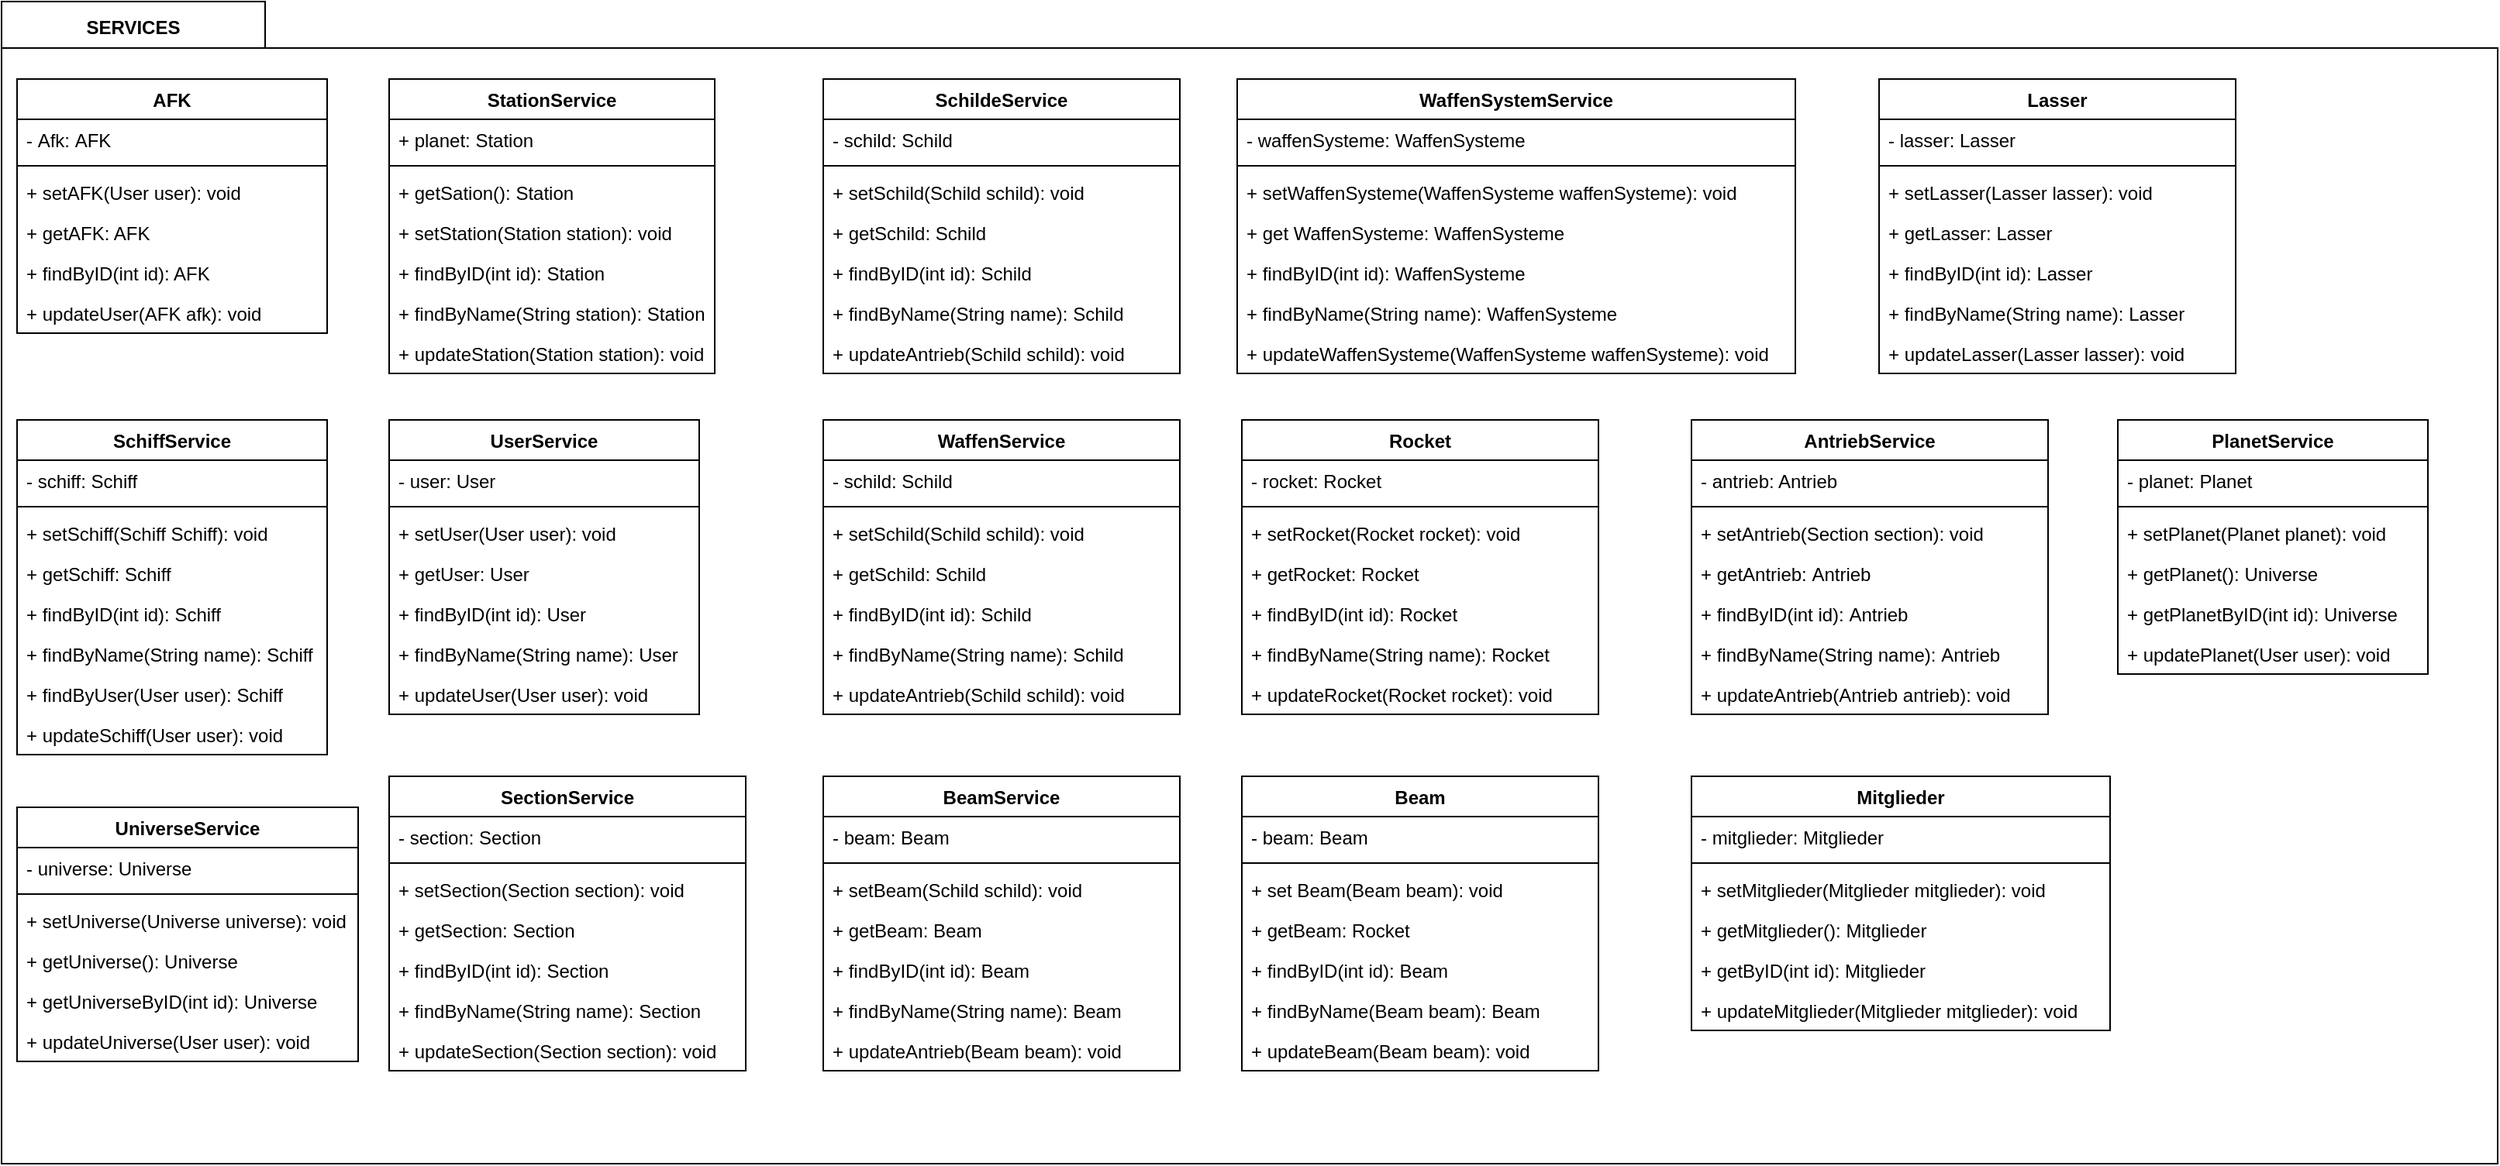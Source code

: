 <mxfile version="13.1.3" type="device"><diagram id="1hvCgBS2UhZ0Prny1uiO" name="Page-1"><mxGraphModel dx="1001" dy="539" grid="1" gridSize="10" guides="1" tooltips="1" connect="1" arrows="1" fold="1" page="1" pageScale="1" pageWidth="827" pageHeight="1169" math="0" shadow="0"><root><mxCell id="0"/><mxCell id="1" parent="0"/><mxCell id="dQC4EybHek_Y9YnS5zLx-1" value="" style="shape=folder;fontStyle=1;spacingTop=10;tabWidth=170;tabHeight=30;tabPosition=left;html=1;" vertex="1" parent="1"><mxGeometry x="30" y="30" width="1610" height="750" as="geometry"/></mxCell><mxCell id="Y0vAnyZHh0GlJ3oFvH98-21" value="SchiffService" style="swimlane;fontStyle=1;align=center;verticalAlign=top;childLayout=stackLayout;horizontal=1;startSize=26;horizontalStack=0;resizeParent=1;resizeParentMax=0;resizeLast=0;collapsible=1;marginBottom=0;" parent="1" vertex="1"><mxGeometry x="40" y="300" width="200" height="216" as="geometry"/></mxCell><mxCell id="Y0vAnyZHh0GlJ3oFvH98-22" value="- schiff: Schiff" style="text;strokeColor=none;fillColor=none;align=left;verticalAlign=top;spacingLeft=4;spacingRight=4;overflow=hidden;rotatable=0;points=[[0,0.5],[1,0.5]];portConstraint=eastwest;" parent="Y0vAnyZHh0GlJ3oFvH98-21" vertex="1"><mxGeometry y="26" width="200" height="26" as="geometry"/></mxCell><mxCell id="Y0vAnyZHh0GlJ3oFvH98-23" value="" style="line;strokeWidth=1;fillColor=none;align=left;verticalAlign=middle;spacingTop=-1;spacingLeft=3;spacingRight=3;rotatable=0;labelPosition=right;points=[];portConstraint=eastwest;" parent="Y0vAnyZHh0GlJ3oFvH98-21" vertex="1"><mxGeometry y="52" width="200" height="8" as="geometry"/></mxCell><mxCell id="Y0vAnyZHh0GlJ3oFvH98-24" value="+ setSchiff(Schiff Schiff): void" style="text;strokeColor=none;fillColor=none;align=left;verticalAlign=top;spacingLeft=4;spacingRight=4;overflow=hidden;rotatable=0;points=[[0,0.5],[1,0.5]];portConstraint=eastwest;" parent="Y0vAnyZHh0GlJ3oFvH98-21" vertex="1"><mxGeometry y="60" width="200" height="26" as="geometry"/></mxCell><mxCell id="Y0vAnyZHh0GlJ3oFvH98-26" value="+ getSchiff: Schiff" style="text;strokeColor=none;fillColor=none;align=left;verticalAlign=top;spacingLeft=4;spacingRight=4;overflow=hidden;rotatable=0;points=[[0,0.5],[1,0.5]];portConstraint=eastwest;" parent="Y0vAnyZHh0GlJ3oFvH98-21" vertex="1"><mxGeometry y="86" width="200" height="26" as="geometry"/></mxCell><mxCell id="Y0vAnyZHh0GlJ3oFvH98-27" value="+ findByID(int id): Schiff" style="text;strokeColor=none;fillColor=none;align=left;verticalAlign=top;spacingLeft=4;spacingRight=4;overflow=hidden;rotatable=0;points=[[0,0.5],[1,0.5]];portConstraint=eastwest;" parent="Y0vAnyZHh0GlJ3oFvH98-21" vertex="1"><mxGeometry y="112" width="200" height="26" as="geometry"/></mxCell><mxCell id="Y0vAnyZHh0GlJ3oFvH98-28" value="+ findByName(String name): Schiff" style="text;strokeColor=none;fillColor=none;align=left;verticalAlign=top;spacingLeft=4;spacingRight=4;overflow=hidden;rotatable=0;points=[[0,0.5],[1,0.5]];portConstraint=eastwest;" parent="Y0vAnyZHh0GlJ3oFvH98-21" vertex="1"><mxGeometry y="138" width="200" height="26" as="geometry"/></mxCell><mxCell id="Y0vAnyZHh0GlJ3oFvH98-29" value="+ findByUser(User user): Schiff" style="text;strokeColor=none;fillColor=none;align=left;verticalAlign=top;spacingLeft=4;spacingRight=4;overflow=hidden;rotatable=0;points=[[0,0.5],[1,0.5]];portConstraint=eastwest;" parent="Y0vAnyZHh0GlJ3oFvH98-21" vertex="1"><mxGeometry y="164" width="200" height="26" as="geometry"/></mxCell><mxCell id="Y0vAnyZHh0GlJ3oFvH98-48" value="+ updateSchiff(User user): void  " style="text;strokeColor=none;fillColor=none;align=left;verticalAlign=top;spacingLeft=4;spacingRight=4;overflow=hidden;rotatable=0;points=[[0,0.5],[1,0.5]];portConstraint=eastwest;" parent="Y0vAnyZHh0GlJ3oFvH98-21" vertex="1"><mxGeometry y="190" width="200" height="26" as="geometry"/></mxCell><mxCell id="Y0vAnyZHh0GlJ3oFvH98-76" value="AFK" style="swimlane;fontStyle=1;align=center;verticalAlign=top;childLayout=stackLayout;horizontal=1;startSize=26;horizontalStack=0;resizeParent=1;resizeParentMax=0;resizeLast=0;collapsible=1;marginBottom=0;" parent="1" vertex="1"><mxGeometry x="40" y="80" width="200" height="164" as="geometry"/></mxCell><mxCell id="Y0vAnyZHh0GlJ3oFvH98-77" value="- Afk: AFK" style="text;strokeColor=none;fillColor=none;align=left;verticalAlign=top;spacingLeft=4;spacingRight=4;overflow=hidden;rotatable=0;points=[[0,0.5],[1,0.5]];portConstraint=eastwest;" parent="Y0vAnyZHh0GlJ3oFvH98-76" vertex="1"><mxGeometry y="26" width="200" height="26" as="geometry"/></mxCell><mxCell id="Y0vAnyZHh0GlJ3oFvH98-78" value="" style="line;strokeWidth=1;fillColor=none;align=left;verticalAlign=middle;spacingTop=-1;spacingLeft=3;spacingRight=3;rotatable=0;labelPosition=right;points=[];portConstraint=eastwest;" parent="Y0vAnyZHh0GlJ3oFvH98-76" vertex="1"><mxGeometry y="52" width="200" height="8" as="geometry"/></mxCell><mxCell id="Y0vAnyZHh0GlJ3oFvH98-79" value="+ setAFK(User user): void" style="text;strokeColor=none;fillColor=none;align=left;verticalAlign=top;spacingLeft=4;spacingRight=4;overflow=hidden;rotatable=0;points=[[0,0.5],[1,0.5]];portConstraint=eastwest;" parent="Y0vAnyZHh0GlJ3oFvH98-76" vertex="1"><mxGeometry y="60" width="200" height="26" as="geometry"/></mxCell><mxCell id="Y0vAnyZHh0GlJ3oFvH98-80" value="+ getAFK: AFK" style="text;strokeColor=none;fillColor=none;align=left;verticalAlign=top;spacingLeft=4;spacingRight=4;overflow=hidden;rotatable=0;points=[[0,0.5],[1,0.5]];portConstraint=eastwest;" parent="Y0vAnyZHh0GlJ3oFvH98-76" vertex="1"><mxGeometry y="86" width="200" height="26" as="geometry"/></mxCell><mxCell id="Y0vAnyZHh0GlJ3oFvH98-81" value="+ findByID(int id): AFK  " style="text;strokeColor=none;fillColor=none;align=left;verticalAlign=top;spacingLeft=4;spacingRight=4;overflow=hidden;rotatable=0;points=[[0,0.5],[1,0.5]];portConstraint=eastwest;" parent="Y0vAnyZHh0GlJ3oFvH98-76" vertex="1"><mxGeometry y="112" width="200" height="26" as="geometry"/></mxCell><mxCell id="Y0vAnyZHh0GlJ3oFvH98-83" value="+ updateUser(AFK afk): void  " style="text;strokeColor=none;fillColor=none;align=left;verticalAlign=top;spacingLeft=4;spacingRight=4;overflow=hidden;rotatable=0;points=[[0,0.5],[1,0.5]];portConstraint=eastwest;" parent="Y0vAnyZHh0GlJ3oFvH98-76" vertex="1"><mxGeometry y="138" width="200" height="26" as="geometry"/></mxCell><mxCell id="Y0vAnyZHh0GlJ3oFvH98-100" value="SchildeService" style="swimlane;fontStyle=1;align=center;verticalAlign=top;childLayout=stackLayout;horizontal=1;startSize=26;horizontalStack=0;resizeParent=1;resizeParentMax=0;resizeLast=0;collapsible=1;marginBottom=0;" parent="1" vertex="1"><mxGeometry x="560" y="80" width="230" height="190" as="geometry"/></mxCell><mxCell id="Y0vAnyZHh0GlJ3oFvH98-101" value="- schild: Schild" style="text;strokeColor=none;fillColor=none;align=left;verticalAlign=top;spacingLeft=4;spacingRight=4;overflow=hidden;rotatable=0;points=[[0,0.5],[1,0.5]];portConstraint=eastwest;" parent="Y0vAnyZHh0GlJ3oFvH98-100" vertex="1"><mxGeometry y="26" width="230" height="26" as="geometry"/></mxCell><mxCell id="Y0vAnyZHh0GlJ3oFvH98-102" value="" style="line;strokeWidth=1;fillColor=none;align=left;verticalAlign=middle;spacingTop=-1;spacingLeft=3;spacingRight=3;rotatable=0;labelPosition=right;points=[];portConstraint=eastwest;" parent="Y0vAnyZHh0GlJ3oFvH98-100" vertex="1"><mxGeometry y="52" width="230" height="8" as="geometry"/></mxCell><mxCell id="Y0vAnyZHh0GlJ3oFvH98-103" value="+ setSchild(Schild schild): void" style="text;strokeColor=none;fillColor=none;align=left;verticalAlign=top;spacingLeft=4;spacingRight=4;overflow=hidden;rotatable=0;points=[[0,0.5],[1,0.5]];portConstraint=eastwest;" parent="Y0vAnyZHh0GlJ3oFvH98-100" vertex="1"><mxGeometry y="60" width="230" height="26" as="geometry"/></mxCell><mxCell id="Y0vAnyZHh0GlJ3oFvH98-104" value="+ getSchild: Schild" style="text;strokeColor=none;fillColor=none;align=left;verticalAlign=top;spacingLeft=4;spacingRight=4;overflow=hidden;rotatable=0;points=[[0,0.5],[1,0.5]];portConstraint=eastwest;" parent="Y0vAnyZHh0GlJ3oFvH98-100" vertex="1"><mxGeometry y="86" width="230" height="26" as="geometry"/></mxCell><mxCell id="Y0vAnyZHh0GlJ3oFvH98-105" value="+ findByID(int id): Schild  " style="text;strokeColor=none;fillColor=none;align=left;verticalAlign=top;spacingLeft=4;spacingRight=4;overflow=hidden;rotatable=0;points=[[0,0.5],[1,0.5]];portConstraint=eastwest;" parent="Y0vAnyZHh0GlJ3oFvH98-100" vertex="1"><mxGeometry y="112" width="230" height="26" as="geometry"/></mxCell><mxCell id="Y0vAnyZHh0GlJ3oFvH98-106" value="+ findByName(String name): Schild  " style="text;strokeColor=none;fillColor=none;align=left;verticalAlign=top;spacingLeft=4;spacingRight=4;overflow=hidden;rotatable=0;points=[[0,0.5],[1,0.5]];portConstraint=eastwest;" parent="Y0vAnyZHh0GlJ3oFvH98-100" vertex="1"><mxGeometry y="138" width="230" height="26" as="geometry"/></mxCell><mxCell id="Y0vAnyZHh0GlJ3oFvH98-107" value="+ updateAntrieb(Schild schild): void  " style="text;strokeColor=none;fillColor=none;align=left;verticalAlign=top;spacingLeft=4;spacingRight=4;overflow=hidden;rotatable=0;points=[[0,0.5],[1,0.5]];portConstraint=eastwest;" parent="Y0vAnyZHh0GlJ3oFvH98-100" vertex="1"><mxGeometry y="164" width="230" height="26" as="geometry"/></mxCell><mxCell id="Y0vAnyZHh0GlJ3oFvH98-33" value="UniverseService" style="swimlane;fontStyle=1;align=center;verticalAlign=top;childLayout=stackLayout;horizontal=1;startSize=26;horizontalStack=0;resizeParent=1;resizeParentMax=0;resizeLast=0;collapsible=1;marginBottom=0;" parent="1" vertex="1"><mxGeometry x="40" y="550" width="220" height="164" as="geometry"/></mxCell><mxCell id="Y0vAnyZHh0GlJ3oFvH98-34" value="- universe: Universe " style="text;strokeColor=none;fillColor=none;align=left;verticalAlign=top;spacingLeft=4;spacingRight=4;overflow=hidden;rotatable=0;points=[[0,0.5],[1,0.5]];portConstraint=eastwest;" parent="Y0vAnyZHh0GlJ3oFvH98-33" vertex="1"><mxGeometry y="26" width="220" height="26" as="geometry"/></mxCell><mxCell id="Y0vAnyZHh0GlJ3oFvH98-35" value="" style="line;strokeWidth=1;fillColor=none;align=left;verticalAlign=middle;spacingTop=-1;spacingLeft=3;spacingRight=3;rotatable=0;labelPosition=right;points=[];portConstraint=eastwest;" parent="Y0vAnyZHh0GlJ3oFvH98-33" vertex="1"><mxGeometry y="52" width="220" height="8" as="geometry"/></mxCell><mxCell id="Y0vAnyZHh0GlJ3oFvH98-36" value="+ setUniverse(Universe universe): void" style="text;strokeColor=none;fillColor=none;align=left;verticalAlign=top;spacingLeft=4;spacingRight=4;overflow=hidden;rotatable=0;points=[[0,0.5],[1,0.5]];portConstraint=eastwest;" parent="Y0vAnyZHh0GlJ3oFvH98-33" vertex="1"><mxGeometry y="60" width="220" height="26" as="geometry"/></mxCell><mxCell id="Y0vAnyZHh0GlJ3oFvH98-37" value="+ getUniverse(): Universe" style="text;strokeColor=none;fillColor=none;align=left;verticalAlign=top;spacingLeft=4;spacingRight=4;overflow=hidden;rotatable=0;points=[[0,0.5],[1,0.5]];portConstraint=eastwest;" parent="Y0vAnyZHh0GlJ3oFvH98-33" vertex="1"><mxGeometry y="86" width="220" height="26" as="geometry"/></mxCell><mxCell id="Y0vAnyZHh0GlJ3oFvH98-38" value="+ getUniverseByID(int id): Universe " style="text;strokeColor=none;fillColor=none;align=left;verticalAlign=top;spacingLeft=4;spacingRight=4;overflow=hidden;rotatable=0;points=[[0,0.5],[1,0.5]];portConstraint=eastwest;" parent="Y0vAnyZHh0GlJ3oFvH98-33" vertex="1"><mxGeometry y="112" width="220" height="26" as="geometry"/></mxCell><mxCell id="Y0vAnyZHh0GlJ3oFvH98-49" value="+ updateUniverse(User user): void  " style="text;strokeColor=none;fillColor=none;align=left;verticalAlign=top;spacingLeft=4;spacingRight=4;overflow=hidden;rotatable=0;points=[[0,0.5],[1,0.5]];portConstraint=eastwest;" parent="Y0vAnyZHh0GlJ3oFvH98-33" vertex="1"><mxGeometry y="138" width="220" height="26" as="geometry"/></mxCell><mxCell id="Y0vAnyZHh0GlJ3oFvH98-60" value="StationService" style="swimlane;fontStyle=1;align=center;verticalAlign=top;childLayout=stackLayout;horizontal=1;startSize=26;horizontalStack=0;resizeParent=1;resizeParentMax=0;resizeLast=0;collapsible=1;marginBottom=0;" parent="1" vertex="1"><mxGeometry x="280" y="80" width="210" height="190" as="geometry"/></mxCell><mxCell id="Y0vAnyZHh0GlJ3oFvH98-61" value="+ planet: Station " style="text;strokeColor=none;fillColor=none;align=left;verticalAlign=top;spacingLeft=4;spacingRight=4;overflow=hidden;rotatable=0;points=[[0,0.5],[1,0.5]];portConstraint=eastwest;" parent="Y0vAnyZHh0GlJ3oFvH98-60" vertex="1"><mxGeometry y="26" width="210" height="26" as="geometry"/></mxCell><mxCell id="Y0vAnyZHh0GlJ3oFvH98-62" value="" style="line;strokeWidth=1;fillColor=none;align=left;verticalAlign=middle;spacingTop=-1;spacingLeft=3;spacingRight=3;rotatable=0;labelPosition=right;points=[];portConstraint=eastwest;" parent="Y0vAnyZHh0GlJ3oFvH98-60" vertex="1"><mxGeometry y="52" width="210" height="8" as="geometry"/></mxCell><mxCell id="Y0vAnyZHh0GlJ3oFvH98-63" value="+ getSation(): Station" style="text;strokeColor=none;fillColor=none;align=left;verticalAlign=top;spacingLeft=4;spacingRight=4;overflow=hidden;rotatable=0;points=[[0,0.5],[1,0.5]];portConstraint=eastwest;" parent="Y0vAnyZHh0GlJ3oFvH98-60" vertex="1"><mxGeometry y="60" width="210" height="26" as="geometry"/></mxCell><mxCell id="Y0vAnyZHh0GlJ3oFvH98-64" value="+ setStation(Station station): void" style="text;strokeColor=none;fillColor=none;align=left;verticalAlign=top;spacingLeft=4;spacingRight=4;overflow=hidden;rotatable=0;points=[[0,0.5],[1,0.5]];portConstraint=eastwest;" parent="Y0vAnyZHh0GlJ3oFvH98-60" vertex="1"><mxGeometry y="86" width="210" height="26" as="geometry"/></mxCell><mxCell id="Y0vAnyZHh0GlJ3oFvH98-65" value="+ findByID(int id): Station" style="text;strokeColor=none;fillColor=none;align=left;verticalAlign=top;spacingLeft=4;spacingRight=4;overflow=hidden;rotatable=0;points=[[0,0.5],[1,0.5]];portConstraint=eastwest;" parent="Y0vAnyZHh0GlJ3oFvH98-60" vertex="1"><mxGeometry y="112" width="210" height="26" as="geometry"/></mxCell><mxCell id="Y0vAnyZHh0GlJ3oFvH98-66" value="+ findByName(String station): Station" style="text;strokeColor=none;fillColor=none;align=left;verticalAlign=top;spacingLeft=4;spacingRight=4;overflow=hidden;rotatable=0;points=[[0,0.5],[1,0.5]];portConstraint=eastwest;" parent="Y0vAnyZHh0GlJ3oFvH98-60" vertex="1"><mxGeometry y="138" width="210" height="26" as="geometry"/></mxCell><mxCell id="Y0vAnyZHh0GlJ3oFvH98-67" value="+ updateStation(Station station): void" style="text;strokeColor=none;fillColor=none;align=left;verticalAlign=top;spacingLeft=4;spacingRight=4;overflow=hidden;rotatable=0;points=[[0,0.5],[1,0.5]];portConstraint=eastwest;" parent="Y0vAnyZHh0GlJ3oFvH98-60" vertex="1"><mxGeometry y="164" width="210" height="26" as="geometry"/></mxCell><mxCell id="Y0vAnyZHh0GlJ3oFvH98-1" value="UserService" style="swimlane;fontStyle=1;align=center;verticalAlign=top;childLayout=stackLayout;horizontal=1;startSize=26;horizontalStack=0;resizeParent=1;resizeParentMax=0;resizeLast=0;collapsible=1;marginBottom=0;" parent="1" vertex="1"><mxGeometry x="280" y="300" width="200" height="190" as="geometry"/></mxCell><mxCell id="Y0vAnyZHh0GlJ3oFvH98-2" value="- user: User" style="text;strokeColor=none;fillColor=none;align=left;verticalAlign=top;spacingLeft=4;spacingRight=4;overflow=hidden;rotatable=0;points=[[0,0.5],[1,0.5]];portConstraint=eastwest;" parent="Y0vAnyZHh0GlJ3oFvH98-1" vertex="1"><mxGeometry y="26" width="200" height="26" as="geometry"/></mxCell><mxCell id="Y0vAnyZHh0GlJ3oFvH98-3" value="" style="line;strokeWidth=1;fillColor=none;align=left;verticalAlign=middle;spacingTop=-1;spacingLeft=3;spacingRight=3;rotatable=0;labelPosition=right;points=[];portConstraint=eastwest;" parent="Y0vAnyZHh0GlJ3oFvH98-1" vertex="1"><mxGeometry y="52" width="200" height="8" as="geometry"/></mxCell><mxCell id="Y0vAnyZHh0GlJ3oFvH98-4" value="+ setUser(User user): void" style="text;strokeColor=none;fillColor=none;align=left;verticalAlign=top;spacingLeft=4;spacingRight=4;overflow=hidden;rotatable=0;points=[[0,0.5],[1,0.5]];portConstraint=eastwest;" parent="Y0vAnyZHh0GlJ3oFvH98-1" vertex="1"><mxGeometry y="60" width="200" height="26" as="geometry"/></mxCell><mxCell id="Y0vAnyZHh0GlJ3oFvH98-5" value="+ getUser: User" style="text;strokeColor=none;fillColor=none;align=left;verticalAlign=top;spacingLeft=4;spacingRight=4;overflow=hidden;rotatable=0;points=[[0,0.5],[1,0.5]];portConstraint=eastwest;" parent="Y0vAnyZHh0GlJ3oFvH98-1" vertex="1"><mxGeometry y="86" width="200" height="26" as="geometry"/></mxCell><mxCell id="Y0vAnyZHh0GlJ3oFvH98-6" value="+ findByID(int id): User  " style="text;strokeColor=none;fillColor=none;align=left;verticalAlign=top;spacingLeft=4;spacingRight=4;overflow=hidden;rotatable=0;points=[[0,0.5],[1,0.5]];portConstraint=eastwest;" parent="Y0vAnyZHh0GlJ3oFvH98-1" vertex="1"><mxGeometry y="112" width="200" height="26" as="geometry"/></mxCell><mxCell id="Y0vAnyZHh0GlJ3oFvH98-19" value="+ findByName(String name): User  " style="text;strokeColor=none;fillColor=none;align=left;verticalAlign=top;spacingLeft=4;spacingRight=4;overflow=hidden;rotatable=0;points=[[0,0.5],[1,0.5]];portConstraint=eastwest;" parent="Y0vAnyZHh0GlJ3oFvH98-1" vertex="1"><mxGeometry y="138" width="200" height="26" as="geometry"/></mxCell><mxCell id="Y0vAnyZHh0GlJ3oFvH98-46" value="+ updateUser(User user): void  " style="text;strokeColor=none;fillColor=none;align=left;verticalAlign=top;spacingLeft=4;spacingRight=4;overflow=hidden;rotatable=0;points=[[0,0.5],[1,0.5]];portConstraint=eastwest;" parent="Y0vAnyZHh0GlJ3oFvH98-1" vertex="1"><mxGeometry y="164" width="200" height="26" as="geometry"/></mxCell><mxCell id="Y0vAnyZHh0GlJ3oFvH98-116" value="WaffenService" style="swimlane;fontStyle=1;align=center;verticalAlign=top;childLayout=stackLayout;horizontal=1;startSize=26;horizontalStack=0;resizeParent=1;resizeParentMax=0;resizeLast=0;collapsible=1;marginBottom=0;" parent="1" vertex="1"><mxGeometry x="560" y="300" width="230" height="190" as="geometry"/></mxCell><mxCell id="Y0vAnyZHh0GlJ3oFvH98-117" value="- schild: Schild" style="text;strokeColor=none;fillColor=none;align=left;verticalAlign=top;spacingLeft=4;spacingRight=4;overflow=hidden;rotatable=0;points=[[0,0.5],[1,0.5]];portConstraint=eastwest;" parent="Y0vAnyZHh0GlJ3oFvH98-116" vertex="1"><mxGeometry y="26" width="230" height="26" as="geometry"/></mxCell><mxCell id="Y0vAnyZHh0GlJ3oFvH98-118" value="" style="line;strokeWidth=1;fillColor=none;align=left;verticalAlign=middle;spacingTop=-1;spacingLeft=3;spacingRight=3;rotatable=0;labelPosition=right;points=[];portConstraint=eastwest;" parent="Y0vAnyZHh0GlJ3oFvH98-116" vertex="1"><mxGeometry y="52" width="230" height="8" as="geometry"/></mxCell><mxCell id="Y0vAnyZHh0GlJ3oFvH98-119" value="+ setSchild(Schild schild): void" style="text;strokeColor=none;fillColor=none;align=left;verticalAlign=top;spacingLeft=4;spacingRight=4;overflow=hidden;rotatable=0;points=[[0,0.5],[1,0.5]];portConstraint=eastwest;" parent="Y0vAnyZHh0GlJ3oFvH98-116" vertex="1"><mxGeometry y="60" width="230" height="26" as="geometry"/></mxCell><mxCell id="Y0vAnyZHh0GlJ3oFvH98-120" value="+ getSchild: Schild" style="text;strokeColor=none;fillColor=none;align=left;verticalAlign=top;spacingLeft=4;spacingRight=4;overflow=hidden;rotatable=0;points=[[0,0.5],[1,0.5]];portConstraint=eastwest;" parent="Y0vAnyZHh0GlJ3oFvH98-116" vertex="1"><mxGeometry y="86" width="230" height="26" as="geometry"/></mxCell><mxCell id="Y0vAnyZHh0GlJ3oFvH98-121" value="+ findByID(int id): Schild  " style="text;strokeColor=none;fillColor=none;align=left;verticalAlign=top;spacingLeft=4;spacingRight=4;overflow=hidden;rotatable=0;points=[[0,0.5],[1,0.5]];portConstraint=eastwest;" parent="Y0vAnyZHh0GlJ3oFvH98-116" vertex="1"><mxGeometry y="112" width="230" height="26" as="geometry"/></mxCell><mxCell id="Y0vAnyZHh0GlJ3oFvH98-122" value="+ findByName(String name): Schild  " style="text;strokeColor=none;fillColor=none;align=left;verticalAlign=top;spacingLeft=4;spacingRight=4;overflow=hidden;rotatable=0;points=[[0,0.5],[1,0.5]];portConstraint=eastwest;" parent="Y0vAnyZHh0GlJ3oFvH98-116" vertex="1"><mxGeometry y="138" width="230" height="26" as="geometry"/></mxCell><mxCell id="Y0vAnyZHh0GlJ3oFvH98-123" value="+ updateAntrieb(Schild schild): void  " style="text;strokeColor=none;fillColor=none;align=left;verticalAlign=top;spacingLeft=4;spacingRight=4;overflow=hidden;rotatable=0;points=[[0,0.5],[1,0.5]];portConstraint=eastwest;" parent="Y0vAnyZHh0GlJ3oFvH98-116" vertex="1"><mxGeometry y="164" width="230" height="26" as="geometry"/></mxCell><mxCell id="Y0vAnyZHh0GlJ3oFvH98-140" value="Rocket" style="swimlane;fontStyle=1;align=center;verticalAlign=top;childLayout=stackLayout;horizontal=1;startSize=26;horizontalStack=0;resizeParent=1;resizeParentMax=0;resizeLast=0;collapsible=1;marginBottom=0;" parent="1" vertex="1"><mxGeometry x="830" y="300" width="230" height="190" as="geometry"/></mxCell><mxCell id="Y0vAnyZHh0GlJ3oFvH98-141" value="- rocket: Rocket" style="text;strokeColor=none;fillColor=none;align=left;verticalAlign=top;spacingLeft=4;spacingRight=4;overflow=hidden;rotatable=0;points=[[0,0.5],[1,0.5]];portConstraint=eastwest;" parent="Y0vAnyZHh0GlJ3oFvH98-140" vertex="1"><mxGeometry y="26" width="230" height="26" as="geometry"/></mxCell><mxCell id="Y0vAnyZHh0GlJ3oFvH98-142" value="" style="line;strokeWidth=1;fillColor=none;align=left;verticalAlign=middle;spacingTop=-1;spacingLeft=3;spacingRight=3;rotatable=0;labelPosition=right;points=[];portConstraint=eastwest;" parent="Y0vAnyZHh0GlJ3oFvH98-140" vertex="1"><mxGeometry y="52" width="230" height="8" as="geometry"/></mxCell><mxCell id="Y0vAnyZHh0GlJ3oFvH98-143" value="+ setRocket(Rocket rocket): void" style="text;strokeColor=none;fillColor=none;align=left;verticalAlign=top;spacingLeft=4;spacingRight=4;overflow=hidden;rotatable=0;points=[[0,0.5],[1,0.5]];portConstraint=eastwest;" parent="Y0vAnyZHh0GlJ3oFvH98-140" vertex="1"><mxGeometry y="60" width="230" height="26" as="geometry"/></mxCell><mxCell id="Y0vAnyZHh0GlJ3oFvH98-144" value="+ getRocket: Rocket" style="text;strokeColor=none;fillColor=none;align=left;verticalAlign=top;spacingLeft=4;spacingRight=4;overflow=hidden;rotatable=0;points=[[0,0.5],[1,0.5]];portConstraint=eastwest;" parent="Y0vAnyZHh0GlJ3oFvH98-140" vertex="1"><mxGeometry y="86" width="230" height="26" as="geometry"/></mxCell><mxCell id="Y0vAnyZHh0GlJ3oFvH98-145" value="+ findByID(int id): Rocket  " style="text;strokeColor=none;fillColor=none;align=left;verticalAlign=top;spacingLeft=4;spacingRight=4;overflow=hidden;rotatable=0;points=[[0,0.5],[1,0.5]];portConstraint=eastwest;" parent="Y0vAnyZHh0GlJ3oFvH98-140" vertex="1"><mxGeometry y="112" width="230" height="26" as="geometry"/></mxCell><mxCell id="Y0vAnyZHh0GlJ3oFvH98-146" value="+ findByName(String name): Rocket  " style="text;strokeColor=none;fillColor=none;align=left;verticalAlign=top;spacingLeft=4;spacingRight=4;overflow=hidden;rotatable=0;points=[[0,0.5],[1,0.5]];portConstraint=eastwest;" parent="Y0vAnyZHh0GlJ3oFvH98-140" vertex="1"><mxGeometry y="138" width="230" height="26" as="geometry"/></mxCell><mxCell id="Y0vAnyZHh0GlJ3oFvH98-147" value="+ updateRocket(Rocket rocket): void  " style="text;strokeColor=none;fillColor=none;align=left;verticalAlign=top;spacingLeft=4;spacingRight=4;overflow=hidden;rotatable=0;points=[[0,0.5],[1,0.5]];portConstraint=eastwest;" parent="Y0vAnyZHh0GlJ3oFvH98-140" vertex="1"><mxGeometry y="164" width="230" height="26" as="geometry"/></mxCell><mxCell id="Y0vAnyZHh0GlJ3oFvH98-108" value="WaffenSystemService" style="swimlane;fontStyle=1;align=center;verticalAlign=top;childLayout=stackLayout;horizontal=1;startSize=26;horizontalStack=0;resizeParent=1;resizeParentMax=0;resizeLast=0;collapsible=1;marginBottom=0;" parent="1" vertex="1"><mxGeometry x="827" y="80" width="360" height="190" as="geometry"/></mxCell><mxCell id="Y0vAnyZHh0GlJ3oFvH98-109" value="- waffenSysteme: WaffenSysteme" style="text;strokeColor=none;fillColor=none;align=left;verticalAlign=top;spacingLeft=4;spacingRight=4;overflow=hidden;rotatable=0;points=[[0,0.5],[1,0.5]];portConstraint=eastwest;" parent="Y0vAnyZHh0GlJ3oFvH98-108" vertex="1"><mxGeometry y="26" width="360" height="26" as="geometry"/></mxCell><mxCell id="Y0vAnyZHh0GlJ3oFvH98-110" value="" style="line;strokeWidth=1;fillColor=none;align=left;verticalAlign=middle;spacingTop=-1;spacingLeft=3;spacingRight=3;rotatable=0;labelPosition=right;points=[];portConstraint=eastwest;" parent="Y0vAnyZHh0GlJ3oFvH98-108" vertex="1"><mxGeometry y="52" width="360" height="8" as="geometry"/></mxCell><mxCell id="Y0vAnyZHh0GlJ3oFvH98-111" value="+ setWaffenSysteme(WaffenSysteme waffenSysteme): void" style="text;strokeColor=none;fillColor=none;align=left;verticalAlign=top;spacingLeft=4;spacingRight=4;overflow=hidden;rotatable=0;points=[[0,0.5],[1,0.5]];portConstraint=eastwest;" parent="Y0vAnyZHh0GlJ3oFvH98-108" vertex="1"><mxGeometry y="60" width="360" height="26" as="geometry"/></mxCell><mxCell id="Y0vAnyZHh0GlJ3oFvH98-112" value="+ get WaffenSysteme: WaffenSysteme" style="text;strokeColor=none;fillColor=none;align=left;verticalAlign=top;spacingLeft=4;spacingRight=4;overflow=hidden;rotatable=0;points=[[0,0.5],[1,0.5]];portConstraint=eastwest;" parent="Y0vAnyZHh0GlJ3oFvH98-108" vertex="1"><mxGeometry y="86" width="360" height="26" as="geometry"/></mxCell><mxCell id="Y0vAnyZHh0GlJ3oFvH98-113" value="+ findByID(int id): WaffenSysteme  " style="text;strokeColor=none;fillColor=none;align=left;verticalAlign=top;spacingLeft=4;spacingRight=4;overflow=hidden;rotatable=0;points=[[0,0.5],[1,0.5]];portConstraint=eastwest;" parent="Y0vAnyZHh0GlJ3oFvH98-108" vertex="1"><mxGeometry y="112" width="360" height="26" as="geometry"/></mxCell><mxCell id="Y0vAnyZHh0GlJ3oFvH98-114" value="+ findByName(String name): WaffenSysteme  " style="text;strokeColor=none;fillColor=none;align=left;verticalAlign=top;spacingLeft=4;spacingRight=4;overflow=hidden;rotatable=0;points=[[0,0.5],[1,0.5]];portConstraint=eastwest;" parent="Y0vAnyZHh0GlJ3oFvH98-108" vertex="1"><mxGeometry y="138" width="360" height="26" as="geometry"/></mxCell><mxCell id="Y0vAnyZHh0GlJ3oFvH98-115" value="+ updateWaffenSysteme(WaffenSysteme waffenSysteme): void  " style="text;strokeColor=none;fillColor=none;align=left;verticalAlign=top;spacingLeft=4;spacingRight=4;overflow=hidden;rotatable=0;points=[[0,0.5],[1,0.5]];portConstraint=eastwest;" parent="Y0vAnyZHh0GlJ3oFvH98-108" vertex="1"><mxGeometry y="164" width="360" height="26" as="geometry"/></mxCell><mxCell id="Y0vAnyZHh0GlJ3oFvH98-132" value="Lasser" style="swimlane;fontStyle=1;align=center;verticalAlign=top;childLayout=stackLayout;horizontal=1;startSize=26;horizontalStack=0;resizeParent=1;resizeParentMax=0;resizeLast=0;collapsible=1;marginBottom=0;" parent="1" vertex="1"><mxGeometry x="1241" y="80" width="230" height="190" as="geometry"/></mxCell><mxCell id="Y0vAnyZHh0GlJ3oFvH98-133" value="- lasser: Lasser" style="text;strokeColor=none;fillColor=none;align=left;verticalAlign=top;spacingLeft=4;spacingRight=4;overflow=hidden;rotatable=0;points=[[0,0.5],[1,0.5]];portConstraint=eastwest;" parent="Y0vAnyZHh0GlJ3oFvH98-132" vertex="1"><mxGeometry y="26" width="230" height="26" as="geometry"/></mxCell><mxCell id="Y0vAnyZHh0GlJ3oFvH98-134" value="" style="line;strokeWidth=1;fillColor=none;align=left;verticalAlign=middle;spacingTop=-1;spacingLeft=3;spacingRight=3;rotatable=0;labelPosition=right;points=[];portConstraint=eastwest;" parent="Y0vAnyZHh0GlJ3oFvH98-132" vertex="1"><mxGeometry y="52" width="230" height="8" as="geometry"/></mxCell><mxCell id="Y0vAnyZHh0GlJ3oFvH98-135" value="+ setLasser(Lasser lasser): void" style="text;strokeColor=none;fillColor=none;align=left;verticalAlign=top;spacingLeft=4;spacingRight=4;overflow=hidden;rotatable=0;points=[[0,0.5],[1,0.5]];portConstraint=eastwest;" parent="Y0vAnyZHh0GlJ3oFvH98-132" vertex="1"><mxGeometry y="60" width="230" height="26" as="geometry"/></mxCell><mxCell id="Y0vAnyZHh0GlJ3oFvH98-136" value="+ getLasser: Lasser" style="text;strokeColor=none;fillColor=none;align=left;verticalAlign=top;spacingLeft=4;spacingRight=4;overflow=hidden;rotatable=0;points=[[0,0.5],[1,0.5]];portConstraint=eastwest;" parent="Y0vAnyZHh0GlJ3oFvH98-132" vertex="1"><mxGeometry y="86" width="230" height="26" as="geometry"/></mxCell><mxCell id="Y0vAnyZHh0GlJ3oFvH98-137" value="+ findByID(int id): Lasser  " style="text;strokeColor=none;fillColor=none;align=left;verticalAlign=top;spacingLeft=4;spacingRight=4;overflow=hidden;rotatable=0;points=[[0,0.5],[1,0.5]];portConstraint=eastwest;" parent="Y0vAnyZHh0GlJ3oFvH98-132" vertex="1"><mxGeometry y="112" width="230" height="26" as="geometry"/></mxCell><mxCell id="Y0vAnyZHh0GlJ3oFvH98-138" value="+ findByName(String name): Lasser  " style="text;strokeColor=none;fillColor=none;align=left;verticalAlign=top;spacingLeft=4;spacingRight=4;overflow=hidden;rotatable=0;points=[[0,0.5],[1,0.5]];portConstraint=eastwest;" parent="Y0vAnyZHh0GlJ3oFvH98-132" vertex="1"><mxGeometry y="138" width="230" height="26" as="geometry"/></mxCell><mxCell id="Y0vAnyZHh0GlJ3oFvH98-139" value="+ updateLasser(Lasser lasser): void  " style="text;strokeColor=none;fillColor=none;align=left;verticalAlign=top;spacingLeft=4;spacingRight=4;overflow=hidden;rotatable=0;points=[[0,0.5],[1,0.5]];portConstraint=eastwest;" parent="Y0vAnyZHh0GlJ3oFvH98-132" vertex="1"><mxGeometry y="164" width="230" height="26" as="geometry"/></mxCell><mxCell id="Y0vAnyZHh0GlJ3oFvH98-92" value="AntriebService" style="swimlane;fontStyle=1;align=center;verticalAlign=top;childLayout=stackLayout;horizontal=1;startSize=26;horizontalStack=0;resizeParent=1;resizeParentMax=0;resizeLast=0;collapsible=1;marginBottom=0;" parent="1" vertex="1"><mxGeometry x="1120" y="300" width="230" height="190" as="geometry"/></mxCell><mxCell id="Y0vAnyZHh0GlJ3oFvH98-93" value="- antrieb: Antrieb" style="text;strokeColor=none;fillColor=none;align=left;verticalAlign=top;spacingLeft=4;spacingRight=4;overflow=hidden;rotatable=0;points=[[0,0.5],[1,0.5]];portConstraint=eastwest;" parent="Y0vAnyZHh0GlJ3oFvH98-92" vertex="1"><mxGeometry y="26" width="230" height="26" as="geometry"/></mxCell><mxCell id="Y0vAnyZHh0GlJ3oFvH98-94" value="" style="line;strokeWidth=1;fillColor=none;align=left;verticalAlign=middle;spacingTop=-1;spacingLeft=3;spacingRight=3;rotatable=0;labelPosition=right;points=[];portConstraint=eastwest;" parent="Y0vAnyZHh0GlJ3oFvH98-92" vertex="1"><mxGeometry y="52" width="230" height="8" as="geometry"/></mxCell><mxCell id="Y0vAnyZHh0GlJ3oFvH98-95" value="+ setAntrieb(Section section): void" style="text;strokeColor=none;fillColor=none;align=left;verticalAlign=top;spacingLeft=4;spacingRight=4;overflow=hidden;rotatable=0;points=[[0,0.5],[1,0.5]];portConstraint=eastwest;" parent="Y0vAnyZHh0GlJ3oFvH98-92" vertex="1"><mxGeometry y="60" width="230" height="26" as="geometry"/></mxCell><mxCell id="Y0vAnyZHh0GlJ3oFvH98-96" value="+ getAntrieb: Antrieb" style="text;strokeColor=none;fillColor=none;align=left;verticalAlign=top;spacingLeft=4;spacingRight=4;overflow=hidden;rotatable=0;points=[[0,0.5],[1,0.5]];portConstraint=eastwest;" parent="Y0vAnyZHh0GlJ3oFvH98-92" vertex="1"><mxGeometry y="86" width="230" height="26" as="geometry"/></mxCell><mxCell id="Y0vAnyZHh0GlJ3oFvH98-97" value="+ findByID(int id): Antrieb  " style="text;strokeColor=none;fillColor=none;align=left;verticalAlign=top;spacingLeft=4;spacingRight=4;overflow=hidden;rotatable=0;points=[[0,0.5],[1,0.5]];portConstraint=eastwest;" parent="Y0vAnyZHh0GlJ3oFvH98-92" vertex="1"><mxGeometry y="112" width="230" height="26" as="geometry"/></mxCell><mxCell id="Y0vAnyZHh0GlJ3oFvH98-98" value="+ findByName(String name): Antrieb  " style="text;strokeColor=none;fillColor=none;align=left;verticalAlign=top;spacingLeft=4;spacingRight=4;overflow=hidden;rotatable=0;points=[[0,0.5],[1,0.5]];portConstraint=eastwest;" parent="Y0vAnyZHh0GlJ3oFvH98-92" vertex="1"><mxGeometry y="138" width="230" height="26" as="geometry"/></mxCell><mxCell id="Y0vAnyZHh0GlJ3oFvH98-99" value="+ updateAntrieb(Antrieb antrieb): void  " style="text;strokeColor=none;fillColor=none;align=left;verticalAlign=top;spacingLeft=4;spacingRight=4;overflow=hidden;rotatable=0;points=[[0,0.5],[1,0.5]];portConstraint=eastwest;" parent="Y0vAnyZHh0GlJ3oFvH98-92" vertex="1"><mxGeometry y="164" width="230" height="26" as="geometry"/></mxCell><mxCell id="Y0vAnyZHh0GlJ3oFvH98-40" value="PlanetService" style="swimlane;fontStyle=1;align=center;verticalAlign=top;childLayout=stackLayout;horizontal=1;startSize=26;horizontalStack=0;resizeParent=1;resizeParentMax=0;resizeLast=0;collapsible=1;marginBottom=0;" parent="1" vertex="1"><mxGeometry x="1395" y="300" width="200" height="164" as="geometry"/></mxCell><mxCell id="Y0vAnyZHh0GlJ3oFvH98-41" value="- planet: Planet " style="text;strokeColor=none;fillColor=none;align=left;verticalAlign=top;spacingLeft=4;spacingRight=4;overflow=hidden;rotatable=0;points=[[0,0.5],[1,0.5]];portConstraint=eastwest;" parent="Y0vAnyZHh0GlJ3oFvH98-40" vertex="1"><mxGeometry y="26" width="200" height="26" as="geometry"/></mxCell><mxCell id="Y0vAnyZHh0GlJ3oFvH98-42" value="" style="line;strokeWidth=1;fillColor=none;align=left;verticalAlign=middle;spacingTop=-1;spacingLeft=3;spacingRight=3;rotatable=0;labelPosition=right;points=[];portConstraint=eastwest;" parent="Y0vAnyZHh0GlJ3oFvH98-40" vertex="1"><mxGeometry y="52" width="200" height="8" as="geometry"/></mxCell><mxCell id="Y0vAnyZHh0GlJ3oFvH98-43" value="+ setPlanet(Planet planet): void" style="text;strokeColor=none;fillColor=none;align=left;verticalAlign=top;spacingLeft=4;spacingRight=4;overflow=hidden;rotatable=0;points=[[0,0.5],[1,0.5]];portConstraint=eastwest;" parent="Y0vAnyZHh0GlJ3oFvH98-40" vertex="1"><mxGeometry y="60" width="200" height="26" as="geometry"/></mxCell><mxCell id="Y0vAnyZHh0GlJ3oFvH98-44" value="+ getPlanet(): Universe" style="text;strokeColor=none;fillColor=none;align=left;verticalAlign=top;spacingLeft=4;spacingRight=4;overflow=hidden;rotatable=0;points=[[0,0.5],[1,0.5]];portConstraint=eastwest;" parent="Y0vAnyZHh0GlJ3oFvH98-40" vertex="1"><mxGeometry y="86" width="200" height="26" as="geometry"/></mxCell><mxCell id="Y0vAnyZHh0GlJ3oFvH98-45" value="+ getPlanetByID(int id): Universe " style="text;strokeColor=none;fillColor=none;align=left;verticalAlign=top;spacingLeft=4;spacingRight=4;overflow=hidden;rotatable=0;points=[[0,0.5],[1,0.5]];portConstraint=eastwest;" parent="Y0vAnyZHh0GlJ3oFvH98-40" vertex="1"><mxGeometry y="112" width="200" height="26" as="geometry"/></mxCell><mxCell id="Y0vAnyZHh0GlJ3oFvH98-50" value="+ updatePlanet(User user): void  " style="text;strokeColor=none;fillColor=none;align=left;verticalAlign=top;spacingLeft=4;spacingRight=4;overflow=hidden;rotatable=0;points=[[0,0.5],[1,0.5]];portConstraint=eastwest;" parent="Y0vAnyZHh0GlJ3oFvH98-40" vertex="1"><mxGeometry y="138" width="200" height="26" as="geometry"/></mxCell><mxCell id="Y0vAnyZHh0GlJ3oFvH98-148" value="Beam" style="swimlane;fontStyle=1;align=center;verticalAlign=top;childLayout=stackLayout;horizontal=1;startSize=26;horizontalStack=0;resizeParent=1;resizeParentMax=0;resizeLast=0;collapsible=1;marginBottom=0;" parent="1" vertex="1"><mxGeometry x="830" y="530" width="230" height="190" as="geometry"/></mxCell><mxCell id="Y0vAnyZHh0GlJ3oFvH98-149" value="- beam: Beam" style="text;strokeColor=none;fillColor=none;align=left;verticalAlign=top;spacingLeft=4;spacingRight=4;overflow=hidden;rotatable=0;points=[[0,0.5],[1,0.5]];portConstraint=eastwest;" parent="Y0vAnyZHh0GlJ3oFvH98-148" vertex="1"><mxGeometry y="26" width="230" height="26" as="geometry"/></mxCell><mxCell id="Y0vAnyZHh0GlJ3oFvH98-150" value="" style="line;strokeWidth=1;fillColor=none;align=left;verticalAlign=middle;spacingTop=-1;spacingLeft=3;spacingRight=3;rotatable=0;labelPosition=right;points=[];portConstraint=eastwest;" parent="Y0vAnyZHh0GlJ3oFvH98-148" vertex="1"><mxGeometry y="52" width="230" height="8" as="geometry"/></mxCell><mxCell id="Y0vAnyZHh0GlJ3oFvH98-151" value="+ set Beam(Beam beam): void" style="text;strokeColor=none;fillColor=none;align=left;verticalAlign=top;spacingLeft=4;spacingRight=4;overflow=hidden;rotatable=0;points=[[0,0.5],[1,0.5]];portConstraint=eastwest;" parent="Y0vAnyZHh0GlJ3oFvH98-148" vertex="1"><mxGeometry y="60" width="230" height="26" as="geometry"/></mxCell><mxCell id="Y0vAnyZHh0GlJ3oFvH98-152" value="+ getBeam: Rocket" style="text;strokeColor=none;fillColor=none;align=left;verticalAlign=top;spacingLeft=4;spacingRight=4;overflow=hidden;rotatable=0;points=[[0,0.5],[1,0.5]];portConstraint=eastwest;" parent="Y0vAnyZHh0GlJ3oFvH98-148" vertex="1"><mxGeometry y="86" width="230" height="26" as="geometry"/></mxCell><mxCell id="Y0vAnyZHh0GlJ3oFvH98-153" value="+ findByID(int id): Beam  " style="text;strokeColor=none;fillColor=none;align=left;verticalAlign=top;spacingLeft=4;spacingRight=4;overflow=hidden;rotatable=0;points=[[0,0.5],[1,0.5]];portConstraint=eastwest;" parent="Y0vAnyZHh0GlJ3oFvH98-148" vertex="1"><mxGeometry y="112" width="230" height="26" as="geometry"/></mxCell><mxCell id="Y0vAnyZHh0GlJ3oFvH98-154" value="+ findByName(Beam beam): Beam  " style="text;strokeColor=none;fillColor=none;align=left;verticalAlign=top;spacingLeft=4;spacingRight=4;overflow=hidden;rotatable=0;points=[[0,0.5],[1,0.5]];portConstraint=eastwest;" parent="Y0vAnyZHh0GlJ3oFvH98-148" vertex="1"><mxGeometry y="138" width="230" height="26" as="geometry"/></mxCell><mxCell id="Y0vAnyZHh0GlJ3oFvH98-155" value="+ updateBeam(Beam beam): void  " style="text;strokeColor=none;fillColor=none;align=left;verticalAlign=top;spacingLeft=4;spacingRight=4;overflow=hidden;rotatable=0;points=[[0,0.5],[1,0.5]];portConstraint=eastwest;" parent="Y0vAnyZHh0GlJ3oFvH98-148" vertex="1"><mxGeometry y="164" width="230" height="26" as="geometry"/></mxCell><mxCell id="Y0vAnyZHh0GlJ3oFvH98-124" value="BeamService" style="swimlane;fontStyle=1;align=center;verticalAlign=top;childLayout=stackLayout;horizontal=1;startSize=26;horizontalStack=0;resizeParent=1;resizeParentMax=0;resizeLast=0;collapsible=1;marginBottom=0;" parent="1" vertex="1"><mxGeometry x="560" y="530" width="230" height="190" as="geometry"/></mxCell><mxCell id="Y0vAnyZHh0GlJ3oFvH98-125" value="- beam: Beam" style="text;strokeColor=none;fillColor=none;align=left;verticalAlign=top;spacingLeft=4;spacingRight=4;overflow=hidden;rotatable=0;points=[[0,0.5],[1,0.5]];portConstraint=eastwest;" parent="Y0vAnyZHh0GlJ3oFvH98-124" vertex="1"><mxGeometry y="26" width="230" height="26" as="geometry"/></mxCell><mxCell id="Y0vAnyZHh0GlJ3oFvH98-126" value="" style="line;strokeWidth=1;fillColor=none;align=left;verticalAlign=middle;spacingTop=-1;spacingLeft=3;spacingRight=3;rotatable=0;labelPosition=right;points=[];portConstraint=eastwest;" parent="Y0vAnyZHh0GlJ3oFvH98-124" vertex="1"><mxGeometry y="52" width="230" height="8" as="geometry"/></mxCell><mxCell id="Y0vAnyZHh0GlJ3oFvH98-127" value="+ setBeam(Schild schild): void" style="text;strokeColor=none;fillColor=none;align=left;verticalAlign=top;spacingLeft=4;spacingRight=4;overflow=hidden;rotatable=0;points=[[0,0.5],[1,0.5]];portConstraint=eastwest;" parent="Y0vAnyZHh0GlJ3oFvH98-124" vertex="1"><mxGeometry y="60" width="230" height="26" as="geometry"/></mxCell><mxCell id="Y0vAnyZHh0GlJ3oFvH98-128" value="+ getBeam: Beam" style="text;strokeColor=none;fillColor=none;align=left;verticalAlign=top;spacingLeft=4;spacingRight=4;overflow=hidden;rotatable=0;points=[[0,0.5],[1,0.5]];portConstraint=eastwest;" parent="Y0vAnyZHh0GlJ3oFvH98-124" vertex="1"><mxGeometry y="86" width="230" height="26" as="geometry"/></mxCell><mxCell id="Y0vAnyZHh0GlJ3oFvH98-129" value="+ findByID(int id): Beam  " style="text;strokeColor=none;fillColor=none;align=left;verticalAlign=top;spacingLeft=4;spacingRight=4;overflow=hidden;rotatable=0;points=[[0,0.5],[1,0.5]];portConstraint=eastwest;" parent="Y0vAnyZHh0GlJ3oFvH98-124" vertex="1"><mxGeometry y="112" width="230" height="26" as="geometry"/></mxCell><mxCell id="Y0vAnyZHh0GlJ3oFvH98-130" value="+ findByName(String name): Beam  " style="text;strokeColor=none;fillColor=none;align=left;verticalAlign=top;spacingLeft=4;spacingRight=4;overflow=hidden;rotatable=0;points=[[0,0.5],[1,0.5]];portConstraint=eastwest;" parent="Y0vAnyZHh0GlJ3oFvH98-124" vertex="1"><mxGeometry y="138" width="230" height="26" as="geometry"/></mxCell><mxCell id="Y0vAnyZHh0GlJ3oFvH98-131" value="+ updateAntrieb(Beam beam): void  " style="text;strokeColor=none;fillColor=none;align=left;verticalAlign=top;spacingLeft=4;spacingRight=4;overflow=hidden;rotatable=0;points=[[0,0.5],[1,0.5]];portConstraint=eastwest;" parent="Y0vAnyZHh0GlJ3oFvH98-124" vertex="1"><mxGeometry y="164" width="230" height="26" as="geometry"/></mxCell><mxCell id="Y0vAnyZHh0GlJ3oFvH98-84" value="SectionService" style="swimlane;fontStyle=1;align=center;verticalAlign=top;childLayout=stackLayout;horizontal=1;startSize=26;horizontalStack=0;resizeParent=1;resizeParentMax=0;resizeLast=0;collapsible=1;marginBottom=0;" parent="1" vertex="1"><mxGeometry x="280" y="530" width="230" height="190" as="geometry"/></mxCell><mxCell id="Y0vAnyZHh0GlJ3oFvH98-85" value="- section: Section" style="text;strokeColor=none;fillColor=none;align=left;verticalAlign=top;spacingLeft=4;spacingRight=4;overflow=hidden;rotatable=0;points=[[0,0.5],[1,0.5]];portConstraint=eastwest;" parent="Y0vAnyZHh0GlJ3oFvH98-84" vertex="1"><mxGeometry y="26" width="230" height="26" as="geometry"/></mxCell><mxCell id="Y0vAnyZHh0GlJ3oFvH98-86" value="" style="line;strokeWidth=1;fillColor=none;align=left;verticalAlign=middle;spacingTop=-1;spacingLeft=3;spacingRight=3;rotatable=0;labelPosition=right;points=[];portConstraint=eastwest;" parent="Y0vAnyZHh0GlJ3oFvH98-84" vertex="1"><mxGeometry y="52" width="230" height="8" as="geometry"/></mxCell><mxCell id="Y0vAnyZHh0GlJ3oFvH98-87" value="+ setSection(Section section): void" style="text;strokeColor=none;fillColor=none;align=left;verticalAlign=top;spacingLeft=4;spacingRight=4;overflow=hidden;rotatable=0;points=[[0,0.5],[1,0.5]];portConstraint=eastwest;" parent="Y0vAnyZHh0GlJ3oFvH98-84" vertex="1"><mxGeometry y="60" width="230" height="26" as="geometry"/></mxCell><mxCell id="Y0vAnyZHh0GlJ3oFvH98-88" value="+ getSection: Section" style="text;strokeColor=none;fillColor=none;align=left;verticalAlign=top;spacingLeft=4;spacingRight=4;overflow=hidden;rotatable=0;points=[[0,0.5],[1,0.5]];portConstraint=eastwest;" parent="Y0vAnyZHh0GlJ3oFvH98-84" vertex="1"><mxGeometry y="86" width="230" height="26" as="geometry"/></mxCell><mxCell id="Y0vAnyZHh0GlJ3oFvH98-89" value="+ findByID(int id): Section  " style="text;strokeColor=none;fillColor=none;align=left;verticalAlign=top;spacingLeft=4;spacingRight=4;overflow=hidden;rotatable=0;points=[[0,0.5],[1,0.5]];portConstraint=eastwest;" parent="Y0vAnyZHh0GlJ3oFvH98-84" vertex="1"><mxGeometry y="112" width="230" height="26" as="geometry"/></mxCell><mxCell id="Y0vAnyZHh0GlJ3oFvH98-90" value="+ findByName(String name): Section  " style="text;strokeColor=none;fillColor=none;align=left;verticalAlign=top;spacingLeft=4;spacingRight=4;overflow=hidden;rotatable=0;points=[[0,0.5],[1,0.5]];portConstraint=eastwest;" parent="Y0vAnyZHh0GlJ3oFvH98-84" vertex="1"><mxGeometry y="138" width="230" height="26" as="geometry"/></mxCell><mxCell id="Y0vAnyZHh0GlJ3oFvH98-91" value="+ updateSection(Section section): void  " style="text;strokeColor=none;fillColor=none;align=left;verticalAlign=top;spacingLeft=4;spacingRight=4;overflow=hidden;rotatable=0;points=[[0,0.5],[1,0.5]];portConstraint=eastwest;" parent="Y0vAnyZHh0GlJ3oFvH98-84" vertex="1"><mxGeometry y="164" width="230" height="26" as="geometry"/></mxCell><mxCell id="Y0vAnyZHh0GlJ3oFvH98-158" value="Mitglieder" style="swimlane;fontStyle=1;align=center;verticalAlign=top;childLayout=stackLayout;horizontal=1;startSize=26;horizontalStack=0;resizeParent=1;resizeParentMax=0;resizeLast=0;collapsible=1;marginBottom=0;" parent="1" vertex="1"><mxGeometry x="1120" y="530" width="270" height="164" as="geometry"/></mxCell><mxCell id="Y0vAnyZHh0GlJ3oFvH98-159" value="- mitglieder: Mitglieder " style="text;strokeColor=none;fillColor=none;align=left;verticalAlign=top;spacingLeft=4;spacingRight=4;overflow=hidden;rotatable=0;points=[[0,0.5],[1,0.5]];portConstraint=eastwest;" parent="Y0vAnyZHh0GlJ3oFvH98-158" vertex="1"><mxGeometry y="26" width="270" height="26" as="geometry"/></mxCell><mxCell id="Y0vAnyZHh0GlJ3oFvH98-160" value="" style="line;strokeWidth=1;fillColor=none;align=left;verticalAlign=middle;spacingTop=-1;spacingLeft=3;spacingRight=3;rotatable=0;labelPosition=right;points=[];portConstraint=eastwest;" parent="Y0vAnyZHh0GlJ3oFvH98-158" vertex="1"><mxGeometry y="52" width="270" height="8" as="geometry"/></mxCell><mxCell id="Y0vAnyZHh0GlJ3oFvH98-161" value="+ setMitglieder(Mitglieder mitglieder): void" style="text;strokeColor=none;fillColor=none;align=left;verticalAlign=top;spacingLeft=4;spacingRight=4;overflow=hidden;rotatable=0;points=[[0,0.5],[1,0.5]];portConstraint=eastwest;" parent="Y0vAnyZHh0GlJ3oFvH98-158" vertex="1"><mxGeometry y="60" width="270" height="26" as="geometry"/></mxCell><mxCell id="Y0vAnyZHh0GlJ3oFvH98-162" value="+ getMitglieder(): Mitglieder" style="text;strokeColor=none;fillColor=none;align=left;verticalAlign=top;spacingLeft=4;spacingRight=4;overflow=hidden;rotatable=0;points=[[0,0.5],[1,0.5]];portConstraint=eastwest;" parent="Y0vAnyZHh0GlJ3oFvH98-158" vertex="1"><mxGeometry y="86" width="270" height="26" as="geometry"/></mxCell><mxCell id="Y0vAnyZHh0GlJ3oFvH98-163" value="+ getByID(int id): Mitglieder " style="text;strokeColor=none;fillColor=none;align=left;verticalAlign=top;spacingLeft=4;spacingRight=4;overflow=hidden;rotatable=0;points=[[0,0.5],[1,0.5]];portConstraint=eastwest;" parent="Y0vAnyZHh0GlJ3oFvH98-158" vertex="1"><mxGeometry y="112" width="270" height="26" as="geometry"/></mxCell><mxCell id="Y0vAnyZHh0GlJ3oFvH98-164" value="+ updateMitglieder(Mitglieder mitglieder): void  " style="text;strokeColor=none;fillColor=none;align=left;verticalAlign=top;spacingLeft=4;spacingRight=4;overflow=hidden;rotatable=0;points=[[0,0.5],[1,0.5]];portConstraint=eastwest;" parent="Y0vAnyZHh0GlJ3oFvH98-158" vertex="1"><mxGeometry y="138" width="270" height="26" as="geometry"/></mxCell><mxCell id="dQC4EybHek_Y9YnS5zLx-2" value="&lt;b&gt;SERVICES&lt;/b&gt;" style="text;html=1;strokeColor=none;fillColor=none;align=center;verticalAlign=middle;whiteSpace=wrap;rounded=0;" vertex="1" parent="1"><mxGeometry x="60" y="37" width="110" height="20" as="geometry"/></mxCell></root></mxGraphModel></diagram></mxfile>